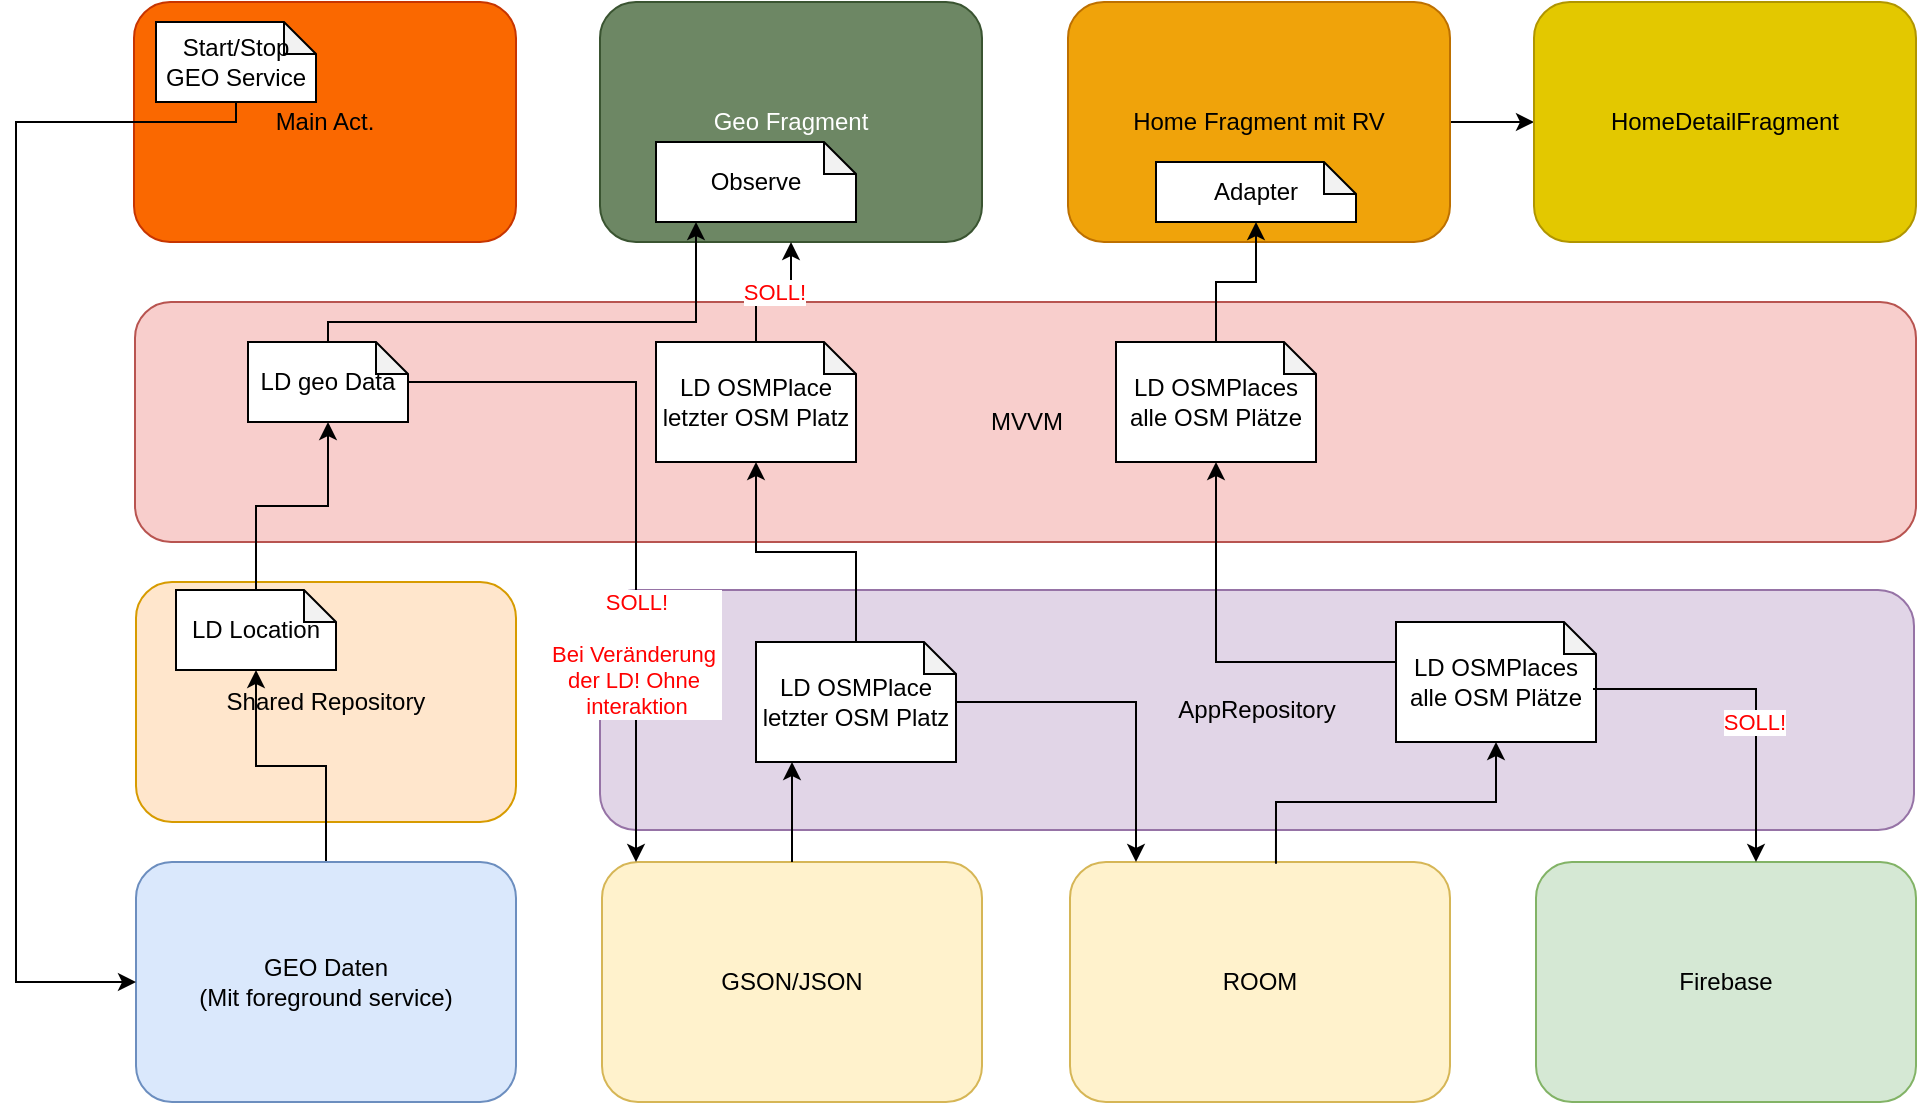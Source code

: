 <mxfile version="21.8.2" type="github">
  <diagram name="Seite-1" id="MFkYKdexTP9ZgggfvbOI">
    <mxGraphModel dx="1220" dy="647" grid="1" gridSize="10" guides="1" tooltips="1" connect="1" arrows="1" fold="1" page="1" pageScale="1" pageWidth="1169" pageHeight="827" math="0" shadow="0">
      <root>
        <mxCell id="0" />
        <mxCell id="1" parent="0" />
        <mxCell id="PcCAGYQapZwTuAyhDqYx-5" value="Shared Repository" style="rounded=1;whiteSpace=wrap;html=1;fillColor=#ffe6cc;strokeColor=#d79b00;" vertex="1" parent="1">
          <mxGeometry x="140" y="370" width="190" height="120" as="geometry" />
        </mxCell>
        <mxCell id="PcCAGYQapZwTuAyhDqYx-6" value="AppRepository" style="rounded=1;whiteSpace=wrap;html=1;fillColor=#e1d5e7;strokeColor=#9673a6;" vertex="1" parent="1">
          <mxGeometry x="372" y="374" width="657" height="120" as="geometry" />
        </mxCell>
        <mxCell id="PcCAGYQapZwTuAyhDqYx-8" value="MVVM" style="rounded=1;whiteSpace=wrap;html=1;fillColor=#f8cecc;strokeColor=#b85450;" vertex="1" parent="1">
          <mxGeometry x="139.5" y="230" width="890.5" height="120" as="geometry" />
        </mxCell>
        <mxCell id="PcCAGYQapZwTuAyhDqYx-19" value="Main Act." style="rounded=1;whiteSpace=wrap;html=1;fillColor=#fa6800;strokeColor=#C73500;fontColor=#000000;" vertex="1" parent="1">
          <mxGeometry x="139" y="80" width="191" height="120" as="geometry" />
        </mxCell>
        <mxCell id="PcCAGYQapZwTuAyhDqYx-31" value="" style="edgeStyle=orthogonalEdgeStyle;rounded=0;orthogonalLoop=1;jettySize=auto;html=1;" edge="1" parent="1" source="PcCAGYQapZwTuAyhDqYx-1" target="PcCAGYQapZwTuAyhDqYx-23">
          <mxGeometry relative="1" as="geometry" />
        </mxCell>
        <mxCell id="PcCAGYQapZwTuAyhDqYx-1" value="GEO Daten&lt;br&gt;(Mit foreground service)" style="rounded=1;whiteSpace=wrap;html=1;fillColor=#dae8fc;strokeColor=#6c8ebf;" vertex="1" parent="1">
          <mxGeometry x="140" y="510" width="190" height="120" as="geometry" />
        </mxCell>
        <mxCell id="PcCAGYQapZwTuAyhDqYx-2" value="GSON/JSON" style="rounded=1;whiteSpace=wrap;html=1;fillColor=#fff2cc;strokeColor=#d6b656;" vertex="1" parent="1">
          <mxGeometry x="373" y="510" width="190" height="120" as="geometry" />
        </mxCell>
        <mxCell id="PcCAGYQapZwTuAyhDqYx-3" value="&lt;div&gt;Firebase&lt;/div&gt;" style="rounded=1;whiteSpace=wrap;html=1;fillColor=#d5e8d4;strokeColor=#82b366;" vertex="1" parent="1">
          <mxGeometry x="840" y="510" width="190" height="120" as="geometry" />
        </mxCell>
        <mxCell id="PcCAGYQapZwTuAyhDqYx-4" value="&lt;div&gt;ROOM&lt;/div&gt;" style="rounded=1;whiteSpace=wrap;html=1;fillColor=#fff2cc;strokeColor=#d6b656;" vertex="1" parent="1">
          <mxGeometry x="607" y="510" width="190" height="120" as="geometry" />
        </mxCell>
        <mxCell id="PcCAGYQapZwTuAyhDqYx-34" value="" style="edgeStyle=orthogonalEdgeStyle;rounded=0;orthogonalLoop=1;jettySize=auto;html=1;" edge="1" parent="1" source="PcCAGYQapZwTuAyhDqYx-23" target="PcCAGYQapZwTuAyhDqYx-22">
          <mxGeometry relative="1" as="geometry" />
        </mxCell>
        <mxCell id="PcCAGYQapZwTuAyhDqYx-16" value="Geo Fragment" style="rounded=1;whiteSpace=wrap;html=1;fillColor=#6d8764;strokeColor=#3A5431;fontColor=#ffffff;" vertex="1" parent="1">
          <mxGeometry x="372" y="80" width="191" height="120" as="geometry" />
        </mxCell>
        <mxCell id="PcCAGYQapZwTuAyhDqYx-51" value="" style="edgeStyle=orthogonalEdgeStyle;rounded=0;orthogonalLoop=1;jettySize=auto;html=1;" edge="1" parent="1" source="PcCAGYQapZwTuAyhDqYx-17" target="PcCAGYQapZwTuAyhDqYx-18">
          <mxGeometry relative="1" as="geometry" />
        </mxCell>
        <mxCell id="PcCAGYQapZwTuAyhDqYx-17" value="Home Fragment mit RV" style="rounded=1;whiteSpace=wrap;html=1;fillColor=#f0a30a;strokeColor=#BD7000;fontColor=#000000;" vertex="1" parent="1">
          <mxGeometry x="606" y="80" width="191" height="120" as="geometry" />
        </mxCell>
        <mxCell id="PcCAGYQapZwTuAyhDqYx-18" value="HomeDetailFragment" style="rounded=1;whiteSpace=wrap;html=1;fillColor=#e3c800;strokeColor=#B09500;fontColor=#000000;" vertex="1" parent="1">
          <mxGeometry x="839" y="80" width="191" height="120" as="geometry" />
        </mxCell>
        <mxCell id="PcCAGYQapZwTuAyhDqYx-41" value="" style="edgeStyle=orthogonalEdgeStyle;rounded=0;orthogonalLoop=1;jettySize=auto;html=1;" edge="1" parent="1" source="PcCAGYQapZwTuAyhDqYx-21" target="PcCAGYQapZwTuAyhDqYx-1">
          <mxGeometry relative="1" as="geometry">
            <Array as="points">
              <mxPoint x="190" y="140" />
              <mxPoint x="80" y="140" />
              <mxPoint x="80" y="570" />
            </Array>
          </mxGeometry>
        </mxCell>
        <mxCell id="PcCAGYQapZwTuAyhDqYx-21" value="Start/Stop GEO Service" style="shape=note;whiteSpace=wrap;html=1;backgroundOutline=1;darkOpacity=0.05;size=16;" vertex="1" parent="1">
          <mxGeometry x="150" y="90" width="80" height="40" as="geometry" />
        </mxCell>
        <mxCell id="PcCAGYQapZwTuAyhDqYx-22" value="LD geo Data" style="shape=note;whiteSpace=wrap;html=1;backgroundOutline=1;darkOpacity=0.05;size=16;" vertex="1" parent="1">
          <mxGeometry x="196" y="250" width="80" height="40" as="geometry" />
        </mxCell>
        <mxCell id="PcCAGYQapZwTuAyhDqYx-23" value="LD Location" style="shape=note;whiteSpace=wrap;html=1;backgroundOutline=1;darkOpacity=0.05;size=16;" vertex="1" parent="1">
          <mxGeometry x="160" y="374" width="80" height="40" as="geometry" />
        </mxCell>
        <mxCell id="PcCAGYQapZwTuAyhDqYx-40" value="&lt;font color=&quot;#ff0000&quot;&gt;SOLL!&lt;/font&gt;" style="edgeStyle=orthogonalEdgeStyle;rounded=0;orthogonalLoop=1;jettySize=auto;html=1;" edge="1" parent="1" source="PcCAGYQapZwTuAyhDqYx-24" target="PcCAGYQapZwTuAyhDqYx-16">
          <mxGeometry relative="1" as="geometry" />
        </mxCell>
        <mxCell id="PcCAGYQapZwTuAyhDqYx-24" value="LD OSMPlace&lt;br&gt;letzter OSM Platz" style="shape=note;whiteSpace=wrap;html=1;backgroundOutline=1;darkOpacity=0.05;size=16;" vertex="1" parent="1">
          <mxGeometry x="400" y="250" width="100" height="60" as="geometry" />
        </mxCell>
        <mxCell id="PcCAGYQapZwTuAyhDqYx-39" value="" style="edgeStyle=orthogonalEdgeStyle;rounded=0;orthogonalLoop=1;jettySize=auto;html=1;" edge="1" parent="1" source="PcCAGYQapZwTuAyhDqYx-25" target="PcCAGYQapZwTuAyhDqYx-65">
          <mxGeometry relative="1" as="geometry" />
        </mxCell>
        <mxCell id="PcCAGYQapZwTuAyhDqYx-25" value="LD OSMPlaces&lt;br&gt;alle OSM Plätze" style="shape=note;whiteSpace=wrap;html=1;backgroundOutline=1;darkOpacity=0.05;size=16;" vertex="1" parent="1">
          <mxGeometry x="630" y="250" width="100" height="60" as="geometry" />
        </mxCell>
        <mxCell id="PcCAGYQapZwTuAyhDqYx-26" value="LD OSMPlaces&lt;br&gt;alle OSM Plätze" style="shape=note;whiteSpace=wrap;html=1;backgroundOutline=1;darkOpacity=0.05;size=16;" vertex="1" parent="1">
          <mxGeometry x="770" y="390" width="100" height="60" as="geometry" />
        </mxCell>
        <mxCell id="PcCAGYQapZwTuAyhDqYx-27" value="LD OSMPlace&lt;br&gt;letzter OSM Platz" style="shape=note;whiteSpace=wrap;html=1;backgroundOutline=1;darkOpacity=0.05;size=16;" vertex="1" parent="1">
          <mxGeometry x="450" y="400" width="100" height="60" as="geometry" />
        </mxCell>
        <mxCell id="PcCAGYQapZwTuAyhDqYx-50" value="" style="edgeStyle=orthogonalEdgeStyle;rounded=0;orthogonalLoop=1;jettySize=auto;html=1;entryX=0.5;entryY=1;entryDx=0;entryDy=0;entryPerimeter=0;" edge="1" parent="1" source="PcCAGYQapZwTuAyhDqYx-27" target="PcCAGYQapZwTuAyhDqYx-24">
          <mxGeometry relative="1" as="geometry">
            <mxPoint x="420" y="394" as="sourcePoint" />
            <mxPoint x="456" y="310" as="targetPoint" />
          </mxGeometry>
        </mxCell>
        <mxCell id="PcCAGYQapZwTuAyhDqYx-52" value="" style="edgeStyle=orthogonalEdgeStyle;rounded=0;orthogonalLoop=1;jettySize=auto;html=1;exitX=0.5;exitY=0;exitDx=0;exitDy=0;" edge="1" parent="1" source="PcCAGYQapZwTuAyhDqYx-2" target="PcCAGYQapZwTuAyhDqYx-27">
          <mxGeometry relative="1" as="geometry">
            <mxPoint x="530" y="440" as="sourcePoint" />
            <mxPoint x="460" y="320" as="targetPoint" />
            <Array as="points">
              <mxPoint x="468" y="460" />
              <mxPoint x="468" y="460" />
            </Array>
          </mxGeometry>
        </mxCell>
        <mxCell id="PcCAGYQapZwTuAyhDqYx-55" value="" style="edgeStyle=orthogonalEdgeStyle;rounded=0;orthogonalLoop=1;jettySize=auto;html=1;exitX=0;exitY=0.5;exitDx=0;exitDy=0;exitPerimeter=0;" edge="1" parent="1" source="PcCAGYQapZwTuAyhDqYx-26" target="PcCAGYQapZwTuAyhDqYx-25">
          <mxGeometry relative="1" as="geometry">
            <mxPoint x="530" y="450" as="sourcePoint" />
            <mxPoint x="460" y="320" as="targetPoint" />
            <Array as="points">
              <mxPoint x="770" y="410" />
              <mxPoint x="680" y="410" />
            </Array>
          </mxGeometry>
        </mxCell>
        <mxCell id="PcCAGYQapZwTuAyhDqYx-56" value="" style="edgeStyle=orthogonalEdgeStyle;rounded=0;orthogonalLoop=1;jettySize=auto;html=1;exitX=0.542;exitY=0.007;exitDx=0;exitDy=0;exitPerimeter=0;" edge="1" parent="1" source="PcCAGYQapZwTuAyhDqYx-4" target="PcCAGYQapZwTuAyhDqYx-26">
          <mxGeometry relative="1" as="geometry">
            <mxPoint x="780" y="450" as="sourcePoint" />
            <mxPoint x="690" y="320" as="targetPoint" />
            <Array as="points">
              <mxPoint x="710" y="480" />
              <mxPoint x="820" y="480" />
            </Array>
          </mxGeometry>
        </mxCell>
        <mxCell id="PcCAGYQapZwTuAyhDqYx-57" value="" style="edgeStyle=orthogonalEdgeStyle;rounded=0;orthogonalLoop=1;jettySize=auto;html=1;" edge="1" parent="1" source="PcCAGYQapZwTuAyhDqYx-22" target="PcCAGYQapZwTuAyhDqYx-64">
          <mxGeometry relative="1" as="geometry">
            <mxPoint x="460" y="260" as="sourcePoint" />
            <mxPoint x="478" y="210" as="targetPoint" />
            <Array as="points">
              <mxPoint x="236" y="240" />
              <mxPoint x="420" y="240" />
            </Array>
          </mxGeometry>
        </mxCell>
        <mxCell id="PcCAGYQapZwTuAyhDqYx-58" value="" style="edgeStyle=orthogonalEdgeStyle;rounded=0;orthogonalLoop=1;jettySize=auto;html=1;" edge="1" parent="1" source="PcCAGYQapZwTuAyhDqYx-27" target="PcCAGYQapZwTuAyhDqYx-4">
          <mxGeometry relative="1" as="geometry">
            <mxPoint x="490" y="410" as="sourcePoint" />
            <mxPoint x="460" y="320" as="targetPoint" />
            <Array as="points">
              <mxPoint x="640" y="430" />
            </Array>
          </mxGeometry>
        </mxCell>
        <mxCell id="PcCAGYQapZwTuAyhDqYx-59" value="" style="edgeStyle=orthogonalEdgeStyle;rounded=0;orthogonalLoop=1;jettySize=auto;html=1;" edge="1" parent="1" source="PcCAGYQapZwTuAyhDqYx-22" target="PcCAGYQapZwTuAyhDqYx-2">
          <mxGeometry relative="1" as="geometry">
            <mxPoint x="293.51" y="369.49" as="sourcePoint" />
            <mxPoint x="329.51" y="285.49" as="targetPoint" />
            <Array as="points">
              <mxPoint x="390" y="270" />
            </Array>
          </mxGeometry>
        </mxCell>
        <mxCell id="PcCAGYQapZwTuAyhDqYx-60" value="&lt;div&gt;&lt;font color=&quot;#ff0000&quot;&gt;SOLL!&lt;/font&gt;&lt;div&gt;&lt;font color=&quot;#ff0000&quot;&gt;&lt;br&gt;&lt;/font&gt;&lt;/div&gt;&lt;font color=&quot;#ff0000&quot;&gt;Bei Veränderung&amp;nbsp;&lt;/font&gt;&lt;/div&gt;&lt;div&gt;&lt;font color=&quot;#ff0000&quot;&gt;der LD! Ohne&amp;nbsp;&lt;/font&gt;&lt;/div&gt;&lt;div&gt;&lt;font color=&quot;#ff0000&quot;&gt;interaktion&lt;/font&gt;&lt;/div&gt;" style="edgeLabel;html=1;align=center;verticalAlign=middle;resizable=0;points=[];" vertex="1" connectable="0" parent="PcCAGYQapZwTuAyhDqYx-59">
          <mxGeometry x="0.409" relative="1" as="geometry">
            <mxPoint as="offset" />
          </mxGeometry>
        </mxCell>
        <mxCell id="PcCAGYQapZwTuAyhDqYx-62" value="" style="edgeStyle=orthogonalEdgeStyle;rounded=0;orthogonalLoop=1;jettySize=auto;html=1;exitX=0.985;exitY=0.558;exitDx=0;exitDy=0;exitPerimeter=0;" edge="1" parent="1" source="PcCAGYQapZwTuAyhDqYx-26" target="PcCAGYQapZwTuAyhDqYx-3">
          <mxGeometry relative="1" as="geometry">
            <mxPoint x="720" y="521" as="sourcePoint" />
            <mxPoint x="830" y="460" as="targetPoint" />
            <Array as="points">
              <mxPoint x="950" y="423" />
            </Array>
          </mxGeometry>
        </mxCell>
        <mxCell id="PcCAGYQapZwTuAyhDqYx-63" value="&lt;font color=&quot;#ff0000&quot;&gt;SOLL!&lt;/font&gt;" style="edgeLabel;html=1;align=center;verticalAlign=middle;resizable=0;points=[];" vertex="1" connectable="0" parent="PcCAGYQapZwTuAyhDqYx-62">
          <mxGeometry x="0.162" y="-1" relative="1" as="geometry">
            <mxPoint as="offset" />
          </mxGeometry>
        </mxCell>
        <mxCell id="PcCAGYQapZwTuAyhDqYx-64" value="Observe" style="shape=note;whiteSpace=wrap;html=1;backgroundOutline=1;darkOpacity=0.05;size=16;" vertex="1" parent="1">
          <mxGeometry x="400" y="150" width="100" height="40" as="geometry" />
        </mxCell>
        <mxCell id="PcCAGYQapZwTuAyhDqYx-65" value="Adapter" style="shape=note;whiteSpace=wrap;html=1;backgroundOutline=1;darkOpacity=0.05;size=16;" vertex="1" parent="1">
          <mxGeometry x="650" y="160" width="100" height="30" as="geometry" />
        </mxCell>
      </root>
    </mxGraphModel>
  </diagram>
</mxfile>
